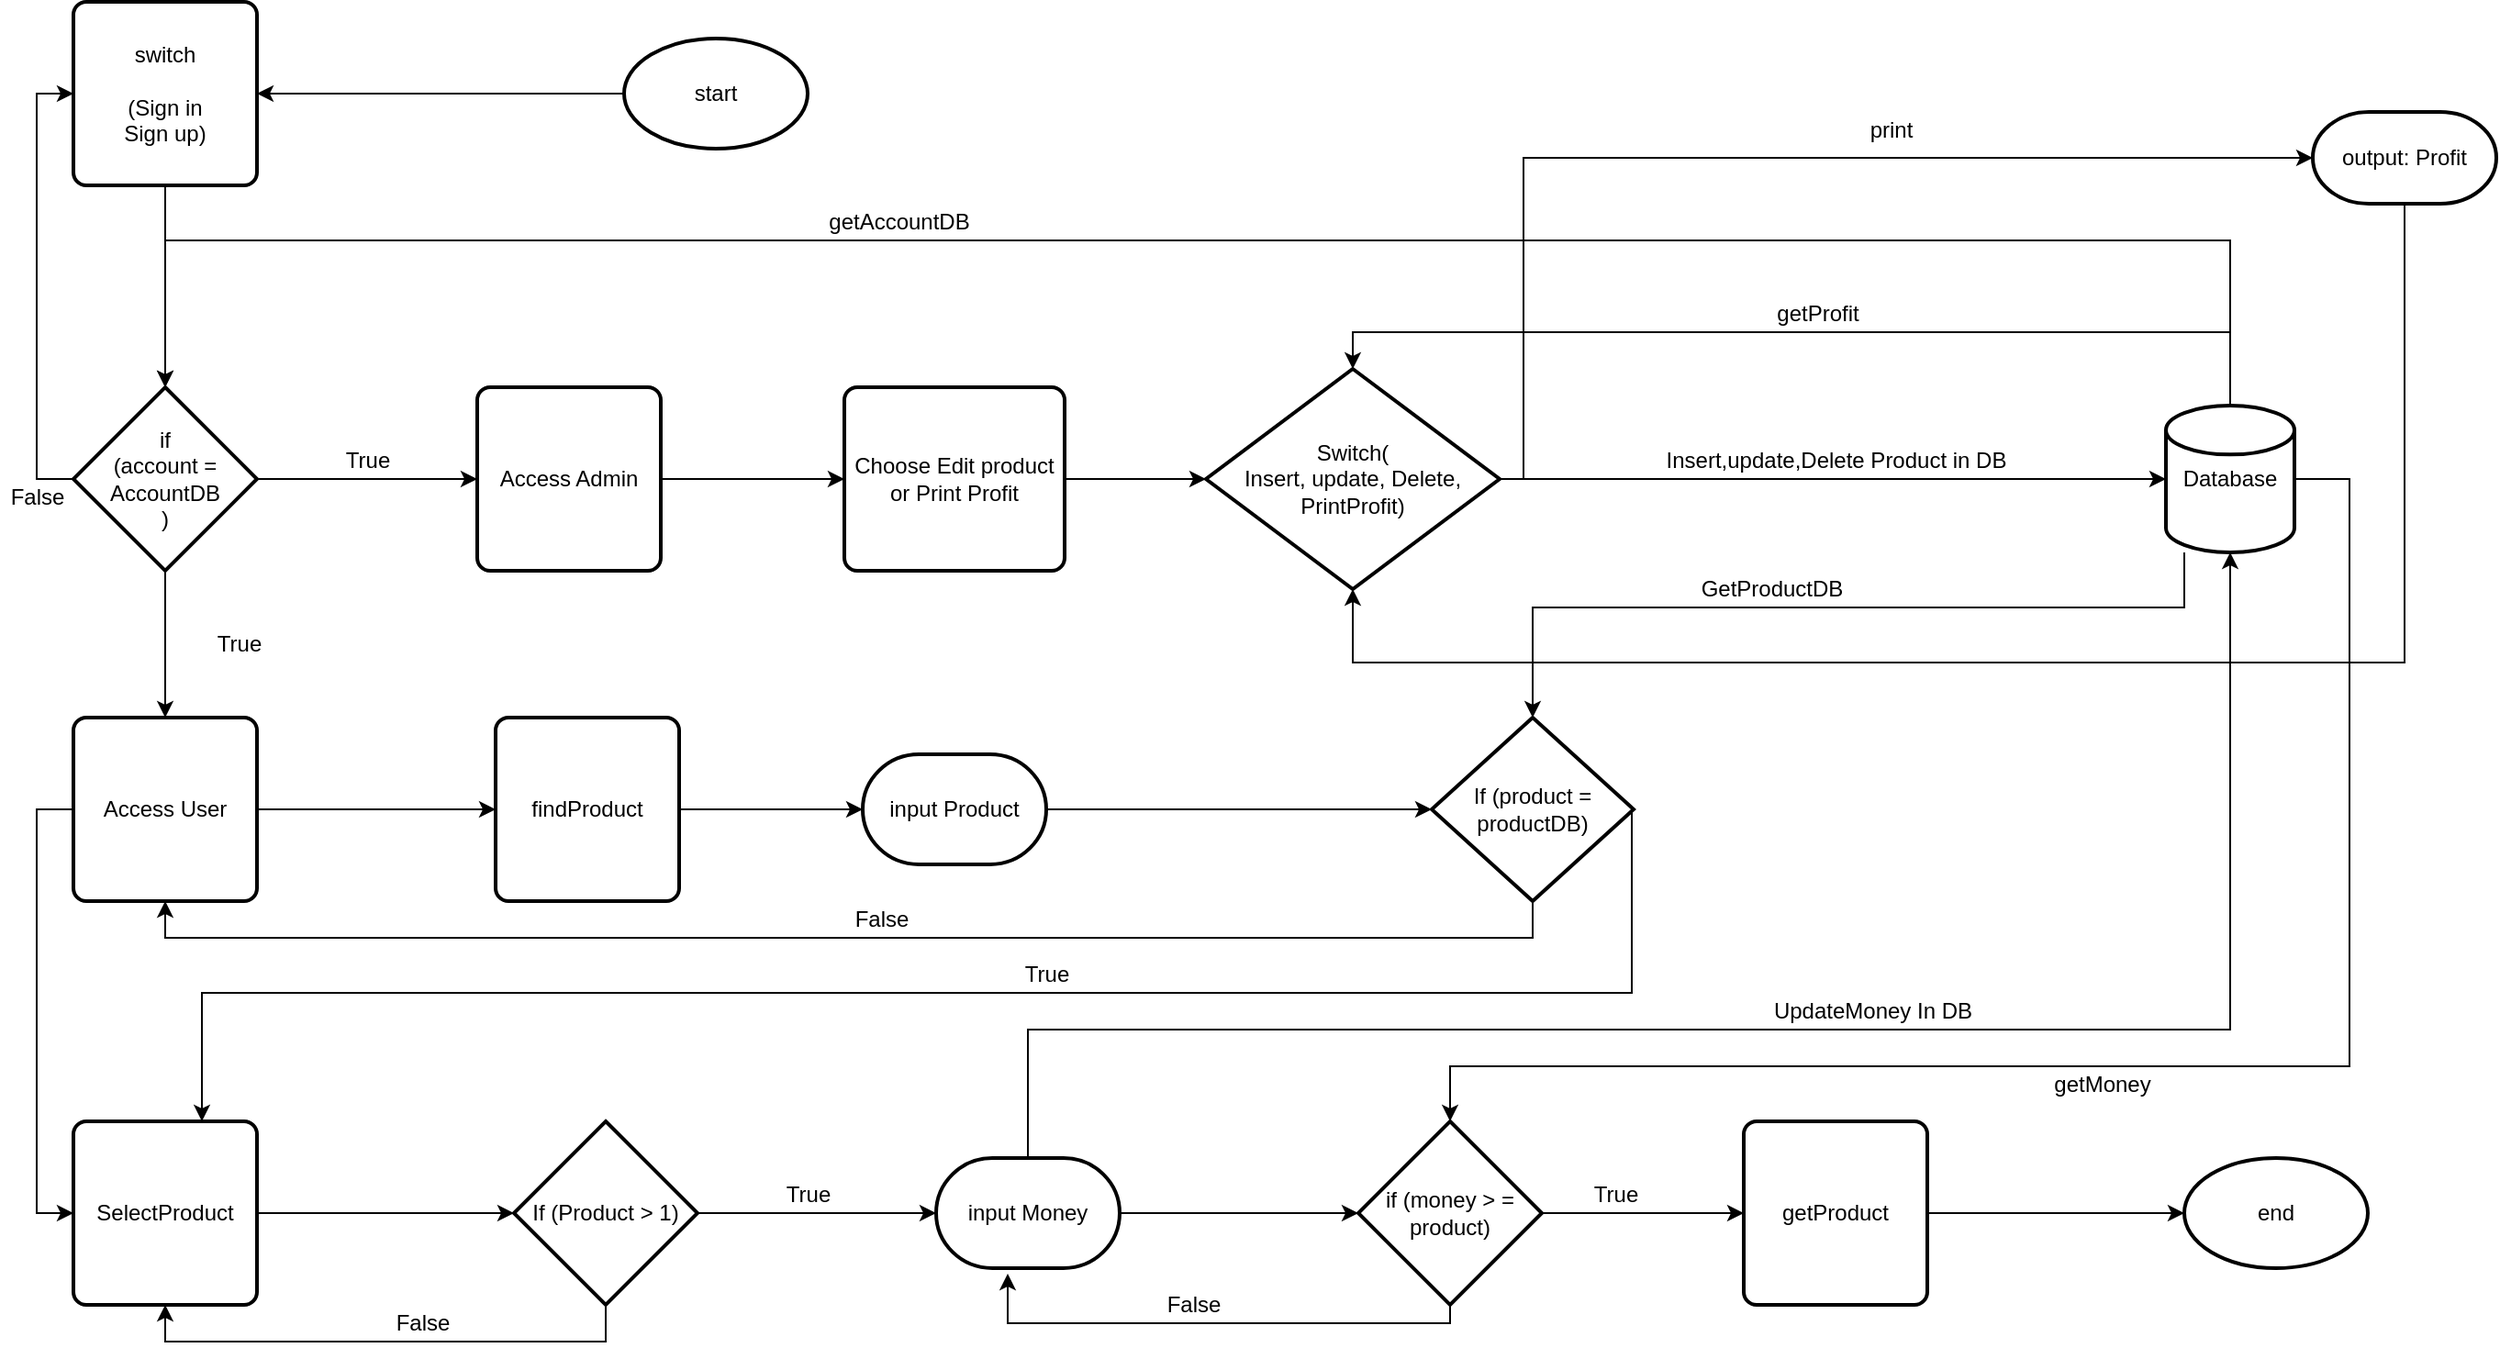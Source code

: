 <mxfile version="13.5.1" type="google"><diagram id="C5RBs43oDa-KdzZeNtuy" name="Page-1"><mxGraphModel dx="1422" dy="745" grid="1" gridSize="10" guides="1" tooltips="1" connect="1" arrows="1" fold="1" page="1" pageScale="1" pageWidth="1654" pageHeight="2336" math="0" shadow="0"><root><mxCell id="WIyWlLk6GJQsqaUBKTNV-0"/><mxCell id="WIyWlLk6GJQsqaUBKTNV-1" parent="WIyWlLk6GJQsqaUBKTNV-0"/><mxCell id="RyEFti594bFFaUtm5Vou-3" style="edgeStyle=orthogonalEdgeStyle;rounded=0;orthogonalLoop=1;jettySize=auto;html=1;" parent="WIyWlLk6GJQsqaUBKTNV-1" source="RyEFti594bFFaUtm5Vou-0" target="RyEFti594bFFaUtm5Vou-1" edge="1"><mxGeometry relative="1" as="geometry"/></mxCell><mxCell id="RyEFti594bFFaUtm5Vou-0" value="start" style="strokeWidth=2;html=1;shape=mxgraph.flowchart.start_1;whiteSpace=wrap;" parent="WIyWlLk6GJQsqaUBKTNV-1" vertex="1"><mxGeometry x="350" y="70" width="100" height="60" as="geometry"/></mxCell><mxCell id="RyEFti594bFFaUtm5Vou-30" style="edgeStyle=orthogonalEdgeStyle;rounded=0;orthogonalLoop=1;jettySize=auto;html=1;" parent="WIyWlLk6GJQsqaUBKTNV-1" source="RyEFti594bFFaUtm5Vou-1" target="RyEFti594bFFaUtm5Vou-4" edge="1"><mxGeometry relative="1" as="geometry"/></mxCell><mxCell id="RyEFti594bFFaUtm5Vou-1" value="switch&lt;br&gt;&lt;br&gt;(Sign in&lt;br&gt;Sign up)" style="rounded=1;whiteSpace=wrap;html=1;absoluteArcSize=1;arcSize=14;strokeWidth=2;" parent="WIyWlLk6GJQsqaUBKTNV-1" vertex="1"><mxGeometry x="50" y="50" width="100" height="100" as="geometry"/></mxCell><mxCell id="RyEFti594bFFaUtm5Vou-32" style="edgeStyle=orthogonalEdgeStyle;rounded=0;orthogonalLoop=1;jettySize=auto;html=1;exitX=1;exitY=0.5;exitDx=0;exitDy=0;exitPerimeter=0;entryX=0;entryY=0.5;entryDx=0;entryDy=0;" parent="WIyWlLk6GJQsqaUBKTNV-1" source="RyEFti594bFFaUtm5Vou-4" target="RyEFti594bFFaUtm5Vou-6" edge="1"><mxGeometry relative="1" as="geometry"/></mxCell><mxCell id="RyEFti594bFFaUtm5Vou-35" style="edgeStyle=orthogonalEdgeStyle;rounded=0;orthogonalLoop=1;jettySize=auto;html=1;" parent="WIyWlLk6GJQsqaUBKTNV-1" source="RyEFti594bFFaUtm5Vou-4" target="RyEFti594bFFaUtm5Vou-5" edge="1"><mxGeometry relative="1" as="geometry"/></mxCell><mxCell id="RyEFti594bFFaUtm5Vou-36" style="edgeStyle=orthogonalEdgeStyle;rounded=0;orthogonalLoop=1;jettySize=auto;html=1;entryX=0;entryY=0.5;entryDx=0;entryDy=0;exitX=0;exitY=0.5;exitDx=0;exitDy=0;exitPerimeter=0;" parent="WIyWlLk6GJQsqaUBKTNV-1" source="RyEFti594bFFaUtm5Vou-4" target="RyEFti594bFFaUtm5Vou-1" edge="1"><mxGeometry relative="1" as="geometry"><Array as="points"/></mxGeometry></mxCell><mxCell id="RyEFti594bFFaUtm5Vou-4" value="if &lt;br&gt;(account = AccountDB&lt;br&gt;)" style="strokeWidth=2;html=1;shape=mxgraph.flowchart.decision;whiteSpace=wrap;" parent="WIyWlLk6GJQsqaUBKTNV-1" vertex="1"><mxGeometry x="50" y="260" width="100" height="100" as="geometry"/></mxCell><mxCell id="RyEFti594bFFaUtm5Vou-40" style="edgeStyle=orthogonalEdgeStyle;rounded=0;orthogonalLoop=1;jettySize=auto;html=1;entryX=0;entryY=0.5;entryDx=0;entryDy=0;" parent="WIyWlLk6GJQsqaUBKTNV-1" source="RyEFti594bFFaUtm5Vou-5" target="RyEFti594bFFaUtm5Vou-11" edge="1"><mxGeometry relative="1" as="geometry"/></mxCell><mxCell id="qxR-DPPBOcErO2T5Oj0_-0" style="edgeStyle=orthogonalEdgeStyle;rounded=0;orthogonalLoop=1;jettySize=auto;html=1;" edge="1" parent="WIyWlLk6GJQsqaUBKTNV-1" source="RyEFti594bFFaUtm5Vou-5" target="RyEFti594bFFaUtm5Vou-14"><mxGeometry relative="1" as="geometry"><Array as="points"><mxPoint x="30" y="490"/><mxPoint x="30" y="710"/></Array></mxGeometry></mxCell><mxCell id="RyEFti594bFFaUtm5Vou-5" value="Access User" style="rounded=1;whiteSpace=wrap;html=1;absoluteArcSize=1;arcSize=14;strokeWidth=2;" parent="WIyWlLk6GJQsqaUBKTNV-1" vertex="1"><mxGeometry x="50" y="440" width="100" height="100" as="geometry"/></mxCell><mxCell id="RyEFti594bFFaUtm5Vou-33" style="edgeStyle=orthogonalEdgeStyle;rounded=0;orthogonalLoop=1;jettySize=auto;html=1;entryX=0;entryY=0.5;entryDx=0;entryDy=0;" parent="WIyWlLk6GJQsqaUBKTNV-1" source="RyEFti594bFFaUtm5Vou-6" target="RyEFti594bFFaUtm5Vou-7" edge="1"><mxGeometry relative="1" as="geometry"/></mxCell><mxCell id="RyEFti594bFFaUtm5Vou-6" value="Access Admin" style="rounded=1;whiteSpace=wrap;html=1;absoluteArcSize=1;arcSize=14;strokeWidth=2;" parent="WIyWlLk6GJQsqaUBKTNV-1" vertex="1"><mxGeometry x="270" y="260" width="100" height="100" as="geometry"/></mxCell><mxCell id="RyEFti594bFFaUtm5Vou-34" style="edgeStyle=orthogonalEdgeStyle;rounded=0;orthogonalLoop=1;jettySize=auto;html=1;entryX=0;entryY=0.5;entryDx=0;entryDy=0;entryPerimeter=0;" parent="WIyWlLk6GJQsqaUBKTNV-1" source="RyEFti594bFFaUtm5Vou-7" target="RyEFti594bFFaUtm5Vou-8" edge="1"><mxGeometry relative="1" as="geometry"/></mxCell><mxCell id="RyEFti594bFFaUtm5Vou-7" value="Choose Edit product or Print Profit" style="rounded=1;whiteSpace=wrap;html=1;absoluteArcSize=1;arcSize=14;strokeWidth=2;" parent="WIyWlLk6GJQsqaUBKTNV-1" vertex="1"><mxGeometry x="470" y="260" width="120" height="100" as="geometry"/></mxCell><mxCell id="RyEFti594bFFaUtm5Vou-72" style="edgeStyle=orthogonalEdgeStyle;rounded=0;orthogonalLoop=1;jettySize=auto;html=1;entryX=0;entryY=0.5;entryDx=0;entryDy=0;entryPerimeter=0;" parent="WIyWlLk6GJQsqaUBKTNV-1" source="RyEFti594bFFaUtm5Vou-8" target="RyEFti594bFFaUtm5Vou-71" edge="1"><mxGeometry relative="1" as="geometry"><Array as="points"><mxPoint x="840" y="310"/><mxPoint x="840" y="135"/></Array></mxGeometry></mxCell><mxCell id="vJkgGJfhrLhSE0qkEusx-5" style="edgeStyle=orthogonalEdgeStyle;rounded=0;orthogonalLoop=1;jettySize=auto;html=1;entryX=0;entryY=0.5;entryDx=0;entryDy=0;entryPerimeter=0;" parent="WIyWlLk6GJQsqaUBKTNV-1" source="RyEFti594bFFaUtm5Vou-8" target="RyEFti594bFFaUtm5Vou-10" edge="1"><mxGeometry relative="1" as="geometry"/></mxCell><mxCell id="RyEFti594bFFaUtm5Vou-8" value="Switch(&lt;br&gt;Insert, update, Delete, PrintProfit)" style="strokeWidth=2;html=1;shape=mxgraph.flowchart.decision;whiteSpace=wrap;" parent="WIyWlLk6GJQsqaUBKTNV-1" vertex="1"><mxGeometry x="667" y="250" width="160" height="120" as="geometry"/></mxCell><mxCell id="RyEFti594bFFaUtm5Vou-66" style="edgeStyle=orthogonalEdgeStyle;rounded=0;orthogonalLoop=1;jettySize=auto;html=1;" parent="WIyWlLk6GJQsqaUBKTNV-1" source="RyEFti594bFFaUtm5Vou-10" target="RyEFti594bFFaUtm5Vou-17" edge="1"><mxGeometry relative="1" as="geometry"><Array as="points"><mxPoint x="1290" y="310"/><mxPoint x="1290" y="630"/><mxPoint x="800" y="630"/></Array></mxGeometry></mxCell><mxCell id="RyEFti594bFFaUtm5Vou-67" style="edgeStyle=orthogonalEdgeStyle;rounded=0;orthogonalLoop=1;jettySize=auto;html=1;entryX=0.5;entryY=0;entryDx=0;entryDy=0;entryPerimeter=0;" parent="WIyWlLk6GJQsqaUBKTNV-1" source="RyEFti594bFFaUtm5Vou-10" target="RyEFti594bFFaUtm5Vou-13" edge="1"><mxGeometry relative="1" as="geometry"><Array as="points"><mxPoint x="1200" y="380"/><mxPoint x="845" y="380"/></Array></mxGeometry></mxCell><mxCell id="vJkgGJfhrLhSE0qkEusx-2" style="edgeStyle=orthogonalEdgeStyle;rounded=0;orthogonalLoop=1;jettySize=auto;html=1;entryX=0.5;entryY=0;entryDx=0;entryDy=0;entryPerimeter=0;" parent="WIyWlLk6GJQsqaUBKTNV-1" source="RyEFti594bFFaUtm5Vou-10" target="RyEFti594bFFaUtm5Vou-4" edge="1"><mxGeometry relative="1" as="geometry"><Array as="points"><mxPoint x="1225" y="180"/><mxPoint x="100" y="180"/></Array></mxGeometry></mxCell><mxCell id="vJkgGJfhrLhSE0qkEusx-4" style="edgeStyle=orthogonalEdgeStyle;rounded=0;orthogonalLoop=1;jettySize=auto;html=1;entryX=0.5;entryY=0;entryDx=0;entryDy=0;entryPerimeter=0;" parent="WIyWlLk6GJQsqaUBKTNV-1" source="RyEFti594bFFaUtm5Vou-10" target="RyEFti594bFFaUtm5Vou-8" edge="1"><mxGeometry relative="1" as="geometry"><Array as="points"><mxPoint x="1225" y="230"/><mxPoint x="747" y="230"/></Array></mxGeometry></mxCell><mxCell id="RyEFti594bFFaUtm5Vou-10" value="Database" style="strokeWidth=2;html=1;shape=mxgraph.flowchart.database;whiteSpace=wrap;" parent="WIyWlLk6GJQsqaUBKTNV-1" vertex="1"><mxGeometry x="1190" y="270" width="70" height="80" as="geometry"/></mxCell><mxCell id="RyEFti594bFFaUtm5Vou-41" style="edgeStyle=orthogonalEdgeStyle;rounded=0;orthogonalLoop=1;jettySize=auto;html=1;entryX=0;entryY=0.5;entryDx=0;entryDy=0;entryPerimeter=0;" parent="WIyWlLk6GJQsqaUBKTNV-1" source="RyEFti594bFFaUtm5Vou-11" target="RyEFti594bFFaUtm5Vou-12" edge="1"><mxGeometry relative="1" as="geometry"/></mxCell><mxCell id="RyEFti594bFFaUtm5Vou-11" value="findProduct" style="rounded=1;whiteSpace=wrap;html=1;absoluteArcSize=1;arcSize=14;strokeWidth=2;" parent="WIyWlLk6GJQsqaUBKTNV-1" vertex="1"><mxGeometry x="280" y="440" width="100" height="100" as="geometry"/></mxCell><mxCell id="RyEFti594bFFaUtm5Vou-42" style="edgeStyle=orthogonalEdgeStyle;rounded=0;orthogonalLoop=1;jettySize=auto;html=1;" parent="WIyWlLk6GJQsqaUBKTNV-1" source="RyEFti594bFFaUtm5Vou-12" target="RyEFti594bFFaUtm5Vou-13" edge="1"><mxGeometry relative="1" as="geometry"/></mxCell><mxCell id="RyEFti594bFFaUtm5Vou-12" value="input Product" style="strokeWidth=2;html=1;shape=mxgraph.flowchart.terminator;whiteSpace=wrap;" parent="WIyWlLk6GJQsqaUBKTNV-1" vertex="1"><mxGeometry x="480" y="460" width="100" height="60" as="geometry"/></mxCell><mxCell id="RyEFti594bFFaUtm5Vou-47" style="edgeStyle=orthogonalEdgeStyle;rounded=0;orthogonalLoop=1;jettySize=auto;html=1;entryX=0.5;entryY=1;entryDx=0;entryDy=0;exitX=0.5;exitY=1;exitDx=0;exitDy=0;exitPerimeter=0;" parent="WIyWlLk6GJQsqaUBKTNV-1" source="RyEFti594bFFaUtm5Vou-13" target="RyEFti594bFFaUtm5Vou-5" edge="1"><mxGeometry relative="1" as="geometry"><mxPoint x="845" y="560" as="sourcePoint"/><Array as="points"><mxPoint x="845" y="560"/><mxPoint x="100" y="560"/></Array></mxGeometry></mxCell><mxCell id="RyEFti594bFFaUtm5Vou-48" style="edgeStyle=orthogonalEdgeStyle;rounded=0;orthogonalLoop=1;jettySize=auto;html=1;exitX=1;exitY=0.5;exitDx=0;exitDy=0;exitPerimeter=0;" parent="WIyWlLk6GJQsqaUBKTNV-1" source="RyEFti594bFFaUtm5Vou-13" target="RyEFti594bFFaUtm5Vou-14" edge="1"><mxGeometry relative="1" as="geometry"><Array as="points"><mxPoint x="899" y="490"/><mxPoint x="899" y="590"/><mxPoint x="120" y="590"/></Array></mxGeometry></mxCell><mxCell id="RyEFti594bFFaUtm5Vou-13" value="If (product = productDB)" style="strokeWidth=2;html=1;shape=mxgraph.flowchart.decision;whiteSpace=wrap;" parent="WIyWlLk6GJQsqaUBKTNV-1" vertex="1"><mxGeometry x="790" y="440" width="110" height="100" as="geometry"/></mxCell><mxCell id="RyEFti594bFFaUtm5Vou-50" style="edgeStyle=orthogonalEdgeStyle;rounded=0;orthogonalLoop=1;jettySize=auto;html=1;entryX=0;entryY=0.5;entryDx=0;entryDy=0;entryPerimeter=0;" parent="WIyWlLk6GJQsqaUBKTNV-1" source="RyEFti594bFFaUtm5Vou-14" target="RyEFti594bFFaUtm5Vou-15" edge="1"><mxGeometry relative="1" as="geometry"/></mxCell><mxCell id="RyEFti594bFFaUtm5Vou-14" value="SelectProduct" style="rounded=1;whiteSpace=wrap;html=1;absoluteArcSize=1;arcSize=14;strokeWidth=2;" parent="WIyWlLk6GJQsqaUBKTNV-1" vertex="1"><mxGeometry x="50" y="660" width="100" height="100" as="geometry"/></mxCell><mxCell id="RyEFti594bFFaUtm5Vou-52" style="edgeStyle=orthogonalEdgeStyle;rounded=0;orthogonalLoop=1;jettySize=auto;html=1;entryX=0;entryY=0.5;entryDx=0;entryDy=0;entryPerimeter=0;" parent="WIyWlLk6GJQsqaUBKTNV-1" source="RyEFti594bFFaUtm5Vou-15" target="RyEFti594bFFaUtm5Vou-16" edge="1"><mxGeometry relative="1" as="geometry"/></mxCell><mxCell id="RyEFti594bFFaUtm5Vou-54" style="edgeStyle=orthogonalEdgeStyle;rounded=0;orthogonalLoop=1;jettySize=auto;html=1;entryX=0.5;entryY=1;entryDx=0;entryDy=0;" parent="WIyWlLk6GJQsqaUBKTNV-1" source="RyEFti594bFFaUtm5Vou-15" target="RyEFti594bFFaUtm5Vou-14" edge="1"><mxGeometry relative="1" as="geometry"><Array as="points"><mxPoint x="340" y="780"/><mxPoint x="100" y="780"/></Array></mxGeometry></mxCell><mxCell id="RyEFti594bFFaUtm5Vou-15" value="If (Product &amp;gt; 1)" style="strokeWidth=2;html=1;shape=mxgraph.flowchart.decision;whiteSpace=wrap;" parent="WIyWlLk6GJQsqaUBKTNV-1" vertex="1"><mxGeometry x="290" y="660" width="100" height="100" as="geometry"/></mxCell><mxCell id="RyEFti594bFFaUtm5Vou-58" style="edgeStyle=orthogonalEdgeStyle;rounded=0;orthogonalLoop=1;jettySize=auto;html=1;" parent="WIyWlLk6GJQsqaUBKTNV-1" source="RyEFti594bFFaUtm5Vou-16" target="RyEFti594bFFaUtm5Vou-17" edge="1"><mxGeometry relative="1" as="geometry"><mxPoint x="710" y="690" as="targetPoint"/></mxGeometry></mxCell><mxCell id="RyEFti594bFFaUtm5Vou-65" style="edgeStyle=orthogonalEdgeStyle;rounded=0;orthogonalLoop=1;jettySize=auto;html=1;" parent="WIyWlLk6GJQsqaUBKTNV-1" source="RyEFti594bFFaUtm5Vou-16" target="RyEFti594bFFaUtm5Vou-10" edge="1"><mxGeometry relative="1" as="geometry"><Array as="points"><mxPoint x="570" y="610"/><mxPoint x="1225" y="610"/></Array></mxGeometry></mxCell><mxCell id="RyEFti594bFFaUtm5Vou-16" value="input Money" style="strokeWidth=2;html=1;shape=mxgraph.flowchart.terminator;whiteSpace=wrap;" parent="WIyWlLk6GJQsqaUBKTNV-1" vertex="1"><mxGeometry x="520" y="680" width="100" height="60" as="geometry"/></mxCell><mxCell id="RyEFti594bFFaUtm5Vou-56" style="edgeStyle=orthogonalEdgeStyle;rounded=0;orthogonalLoop=1;jettySize=auto;html=1;entryX=0.39;entryY=1.05;entryDx=0;entryDy=0;entryPerimeter=0;" parent="WIyWlLk6GJQsqaUBKTNV-1" source="RyEFti594bFFaUtm5Vou-17" target="RyEFti594bFFaUtm5Vou-16" edge="1"><mxGeometry relative="1" as="geometry"><Array as="points"><mxPoint x="800" y="770"/><mxPoint x="559" y="770"/></Array></mxGeometry></mxCell><mxCell id="RyEFti594bFFaUtm5Vou-59" style="edgeStyle=orthogonalEdgeStyle;rounded=0;orthogonalLoop=1;jettySize=auto;html=1;entryX=0;entryY=0.5;entryDx=0;entryDy=0;" parent="WIyWlLk6GJQsqaUBKTNV-1" source="RyEFti594bFFaUtm5Vou-17" target="RyEFti594bFFaUtm5Vou-18" edge="1"><mxGeometry relative="1" as="geometry"/></mxCell><mxCell id="RyEFti594bFFaUtm5Vou-17" value="if (money &amp;gt; = product)" style="strokeWidth=2;html=1;shape=mxgraph.flowchart.decision;whiteSpace=wrap;" parent="WIyWlLk6GJQsqaUBKTNV-1" vertex="1"><mxGeometry x="750" y="660" width="100" height="100" as="geometry"/></mxCell><mxCell id="RyEFti594bFFaUtm5Vou-61" style="edgeStyle=orthogonalEdgeStyle;rounded=0;orthogonalLoop=1;jettySize=auto;html=1;" parent="WIyWlLk6GJQsqaUBKTNV-1" source="RyEFti594bFFaUtm5Vou-18" target="RyEFti594bFFaUtm5Vou-19" edge="1"><mxGeometry relative="1" as="geometry"><Array as="points"><mxPoint x="1050" y="690"/></Array></mxGeometry></mxCell><mxCell id="RyEFti594bFFaUtm5Vou-18" value="getProduct" style="rounded=1;whiteSpace=wrap;html=1;absoluteArcSize=1;arcSize=14;strokeWidth=2;" parent="WIyWlLk6GJQsqaUBKTNV-1" vertex="1"><mxGeometry x="960" y="660" width="100" height="100" as="geometry"/></mxCell><mxCell id="RyEFti594bFFaUtm5Vou-19" value="end" style="strokeWidth=2;html=1;shape=mxgraph.flowchart.start_1;whiteSpace=wrap;" parent="WIyWlLk6GJQsqaUBKTNV-1" vertex="1"><mxGeometry x="1200" y="680" width="100" height="60" as="geometry"/></mxCell><mxCell id="RyEFti594bFFaUtm5Vou-29" value="getProfit" style="text;html=1;align=center;verticalAlign=middle;resizable=0;points=[];autosize=1;" parent="WIyWlLk6GJQsqaUBKTNV-1" vertex="1"><mxGeometry x="970" y="210" width="60" height="20" as="geometry"/></mxCell><mxCell id="RyEFti594bFFaUtm5Vou-37" value="False" style="text;html=1;align=center;verticalAlign=middle;resizable=0;points=[];autosize=1;" parent="WIyWlLk6GJQsqaUBKTNV-1" vertex="1"><mxGeometry x="10" y="310" width="40" height="20" as="geometry"/></mxCell><mxCell id="RyEFti594bFFaUtm5Vou-38" value="True" style="text;html=1;align=center;verticalAlign=middle;resizable=0;points=[];autosize=1;" parent="WIyWlLk6GJQsqaUBKTNV-1" vertex="1"><mxGeometry x="190" y="290" width="40" height="20" as="geometry"/></mxCell><mxCell id="RyEFti594bFFaUtm5Vou-39" value="True" style="text;html=1;align=center;verticalAlign=middle;resizable=0;points=[];autosize=1;" parent="WIyWlLk6GJQsqaUBKTNV-1" vertex="1"><mxGeometry x="120" y="390" width="40" height="20" as="geometry"/></mxCell><mxCell id="RyEFti594bFFaUtm5Vou-45" value="False" style="text;html=1;align=center;verticalAlign=middle;resizable=0;points=[];autosize=1;" parent="WIyWlLk6GJQsqaUBKTNV-1" vertex="1"><mxGeometry x="470" y="540" width="40" height="20" as="geometry"/></mxCell><mxCell id="RyEFti594bFFaUtm5Vou-49" value="True" style="text;html=1;align=center;verticalAlign=middle;resizable=0;points=[];autosize=1;" parent="WIyWlLk6GJQsqaUBKTNV-1" vertex="1"><mxGeometry x="560" y="570" width="40" height="20" as="geometry"/></mxCell><mxCell id="RyEFti594bFFaUtm5Vou-53" value="True" style="text;html=1;align=center;verticalAlign=middle;resizable=0;points=[];autosize=1;" parent="WIyWlLk6GJQsqaUBKTNV-1" vertex="1"><mxGeometry x="430" y="690" width="40" height="20" as="geometry"/></mxCell><mxCell id="RyEFti594bFFaUtm5Vou-55" value="False" style="text;html=1;align=center;verticalAlign=middle;resizable=0;points=[];autosize=1;" parent="WIyWlLk6GJQsqaUBKTNV-1" vertex="1"><mxGeometry x="220" y="760" width="40" height="20" as="geometry"/></mxCell><mxCell id="RyEFti594bFFaUtm5Vou-57" value="False" style="text;html=1;align=center;verticalAlign=middle;resizable=0;points=[];autosize=1;" parent="WIyWlLk6GJQsqaUBKTNV-1" vertex="1"><mxGeometry x="640" y="750" width="40" height="20" as="geometry"/></mxCell><mxCell id="RyEFti594bFFaUtm5Vou-62" value="True" style="text;html=1;align=center;verticalAlign=middle;resizable=0;points=[];autosize=1;" parent="WIyWlLk6GJQsqaUBKTNV-1" vertex="1"><mxGeometry x="870" y="690" width="40" height="20" as="geometry"/></mxCell><mxCell id="RyEFti594bFFaUtm5Vou-68" value="GetProductDB" style="text;html=1;align=center;verticalAlign=middle;resizable=0;points=[];autosize=1;" parent="WIyWlLk6GJQsqaUBKTNV-1" vertex="1"><mxGeometry x="930" y="360" width="90" height="20" as="geometry"/></mxCell><mxCell id="RyEFti594bFFaUtm5Vou-74" style="edgeStyle=orthogonalEdgeStyle;rounded=0;orthogonalLoop=1;jettySize=auto;html=1;entryX=0.5;entryY=1;entryDx=0;entryDy=0;entryPerimeter=0;" parent="WIyWlLk6GJQsqaUBKTNV-1" source="RyEFti594bFFaUtm5Vou-71" target="RyEFti594bFFaUtm5Vou-8" edge="1"><mxGeometry relative="1" as="geometry"><Array as="points"><mxPoint x="1320" y="410"/><mxPoint x="747" y="410"/></Array></mxGeometry></mxCell><mxCell id="RyEFti594bFFaUtm5Vou-71" value="output: Profit" style="strokeWidth=2;html=1;shape=mxgraph.flowchart.terminator;whiteSpace=wrap;" parent="WIyWlLk6GJQsqaUBKTNV-1" vertex="1"><mxGeometry x="1270" y="110" width="100" height="50" as="geometry"/></mxCell><mxCell id="RyEFti594bFFaUtm5Vou-27" value="Insert,update,Delete Product in DB" style="text;html=1;align=center;verticalAlign=middle;resizable=0;points=[];autosize=1;" parent="WIyWlLk6GJQsqaUBKTNV-1" vertex="1"><mxGeometry x="910" y="290" width="200" height="20" as="geometry"/></mxCell><mxCell id="vJkgGJfhrLhSE0qkEusx-0" value="print" style="text;html=1;align=center;verticalAlign=middle;resizable=0;points=[];autosize=1;" parent="WIyWlLk6GJQsqaUBKTNV-1" vertex="1"><mxGeometry x="1020" y="110" width="40" height="20" as="geometry"/></mxCell><mxCell id="vJkgGJfhrLhSE0qkEusx-3" value="getAccountDB" style="text;html=1;strokeColor=none;fillColor=none;align=center;verticalAlign=middle;whiteSpace=wrap;rounded=0;" parent="WIyWlLk6GJQsqaUBKTNV-1" vertex="1"><mxGeometry x="480" y="160" width="40" height="20" as="geometry"/></mxCell><mxCell id="MfYIWes9Z5bpllRlUhZd-0" value="getMoney" style="text;html=1;align=center;verticalAlign=middle;resizable=0;points=[];autosize=1;" parent="WIyWlLk6GJQsqaUBKTNV-1" vertex="1"><mxGeometry x="1120" y="630" width="70" height="20" as="geometry"/></mxCell><mxCell id="MfYIWes9Z5bpllRlUhZd-1" value="UpdateMoney In DB" style="text;html=1;align=center;verticalAlign=middle;resizable=0;points=[];autosize=1;" parent="WIyWlLk6GJQsqaUBKTNV-1" vertex="1"><mxGeometry x="970" y="590" width="120" height="20" as="geometry"/></mxCell></root></mxGraphModel></diagram></mxfile>